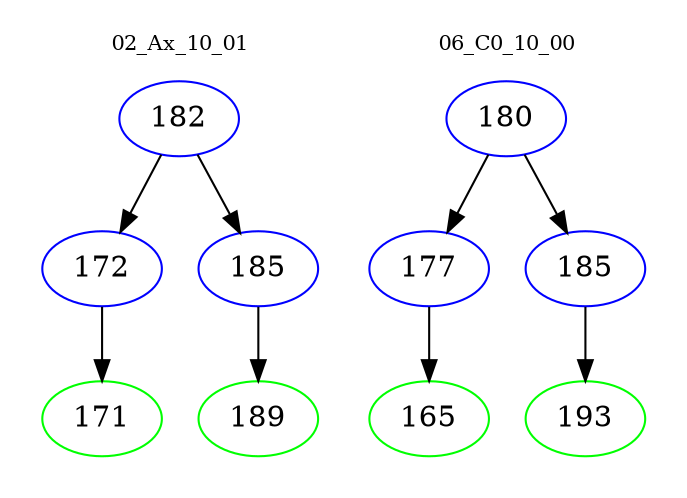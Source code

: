 digraph{
subgraph cluster_0 {
color = white
label = "02_Ax_10_01";
fontsize=10;
T0_182 [label="182", color="blue"]
T0_182 -> T0_172 [color="black"]
T0_172 [label="172", color="blue"]
T0_172 -> T0_171 [color="black"]
T0_171 [label="171", color="green"]
T0_182 -> T0_185 [color="black"]
T0_185 [label="185", color="blue"]
T0_185 -> T0_189 [color="black"]
T0_189 [label="189", color="green"]
}
subgraph cluster_1 {
color = white
label = "06_C0_10_00";
fontsize=10;
T1_180 [label="180", color="blue"]
T1_180 -> T1_177 [color="black"]
T1_177 [label="177", color="blue"]
T1_177 -> T1_165 [color="black"]
T1_165 [label="165", color="green"]
T1_180 -> T1_185 [color="black"]
T1_185 [label="185", color="blue"]
T1_185 -> T1_193 [color="black"]
T1_193 [label="193", color="green"]
}
}
